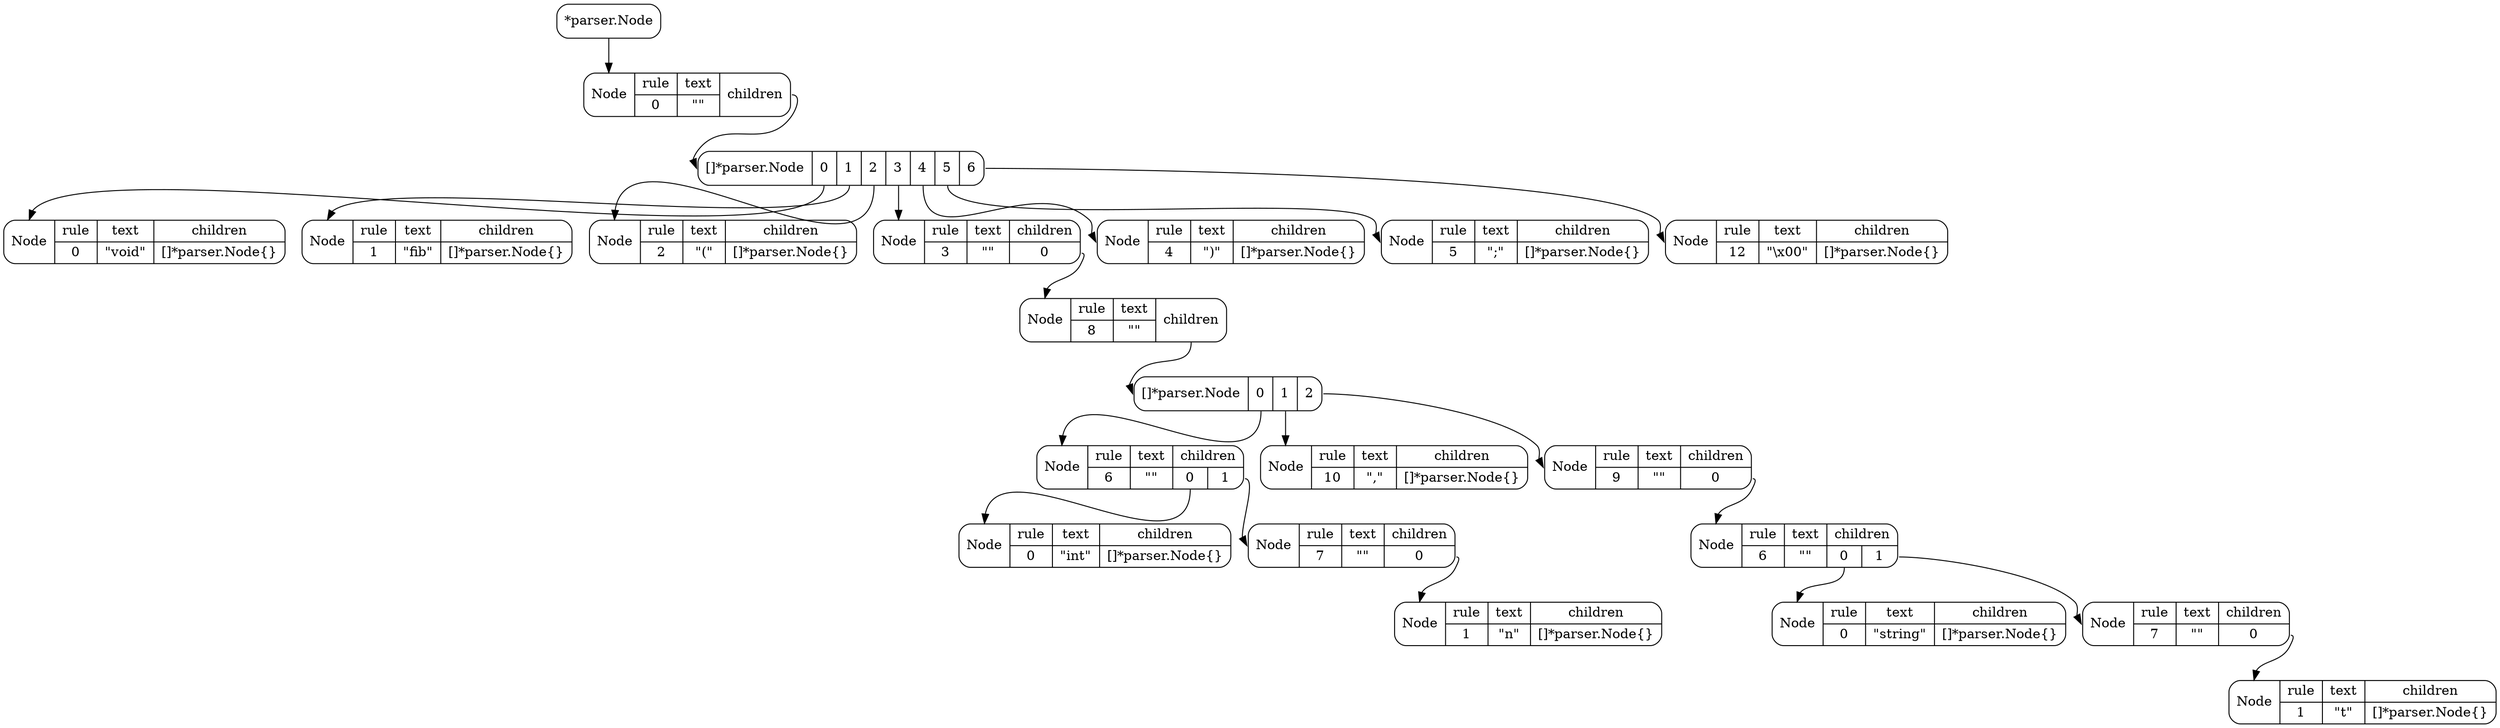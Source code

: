 digraph structs {
  node [shape=Mrecord];
  3 [label="<name> Node |{<f0> rule | 0} |{<f1> text | \"void\"} |{<f2> children | []*parser.Node\{\}}  "];
  5 [label="<name> Node |{<f0> rule | 1} |{<f1> text | \"fib\"} |{<f2> children | []*parser.Node\{\}}  "];
  7 [label="<name> Node |{<f0> rule | 2} |{<f1> text | \"(\"} |{<f2> children | []*parser.Node\{\}}  "];
  15 [label="<name> Node |{<f0> rule | 0} |{<f1> text | \"int\"} |{<f2> children | []*parser.Node\{\}}  "];
  19 [label="<name> Node |{<f0> rule | 1} |{<f1> text | \"n\"} |{<f2> children | []*parser.Node\{\}}  "];
  17:<18index0> -> 19:name;
  17 [label="<name> Node |{<f0> rule | 7} |{<f1> text | \"\"} |{<f2> children | {<18index0> 0}}  "];
  13:<14index0> -> 15:name;
  13:<14index1> -> 17:name;
  13 [label="<name> Node |{<f0> rule | 6} |{<f1> text | \"\"} |{<f2> children | {<14index0> 0|<14index1> 1}}  "];
  21 [label="<name> Node |{<f0> rule | 10} |{<f1> text | \",\"} |{<f2> children | []*parser.Node\{\}}  "];
  27 [label="<name> Node |{<f0> rule | 0} |{<f1> text | \"string\"} |{<f2> children | []*parser.Node\{\}}  "];
  31 [label="<name> Node |{<f0> rule | 1} |{<f1> text | \"t\"} |{<f2> children | []*parser.Node\{\}}  "];
  29:<30index0> -> 31:name;
  29 [label="<name> Node |{<f0> rule | 7} |{<f1> text | \"\"} |{<f2> children | {<30index0> 0}}  "];
  25:<26index0> -> 27:name;
  25:<26index1> -> 29:name;
  25 [label="<name> Node |{<f0> rule | 6} |{<f1> text | \"\"} |{<f2> children | {<26index0> 0|<26index1> 1}}  "];
  23:<24index0> -> 25:name;
  23 [label="<name> Node |{<f0> rule | 9} |{<f1> text | \"\"} |{<f2> children | {<24index0> 0}}  "];
  12:<12index0> -> 13:name;
  12:<12index1> -> 21:name;
  12:<12index2> -> 23:name;
  12 [label="<name> []*parser.Node |<12index0> 0|<12index1> 1|<12index2> 2 "];
  11 [label="<name> Node |{<f0> rule | 8} |{<f1> text | \"\"} |<f2> children "];
  11:f2 -> 12:name;
  9:<10index0> -> 11:name;
  9 [label="<name> Node |{<f0> rule | 3} |{<f1> text | \"\"} |{<f2> children | {<10index0> 0}}  "];
  33 [label="<name> Node |{<f0> rule | 4} |{<f1> text | \")\"} |{<f2> children | []*parser.Node\{\}}  "];
  35 [label="<name> Node |{<f0> rule | 5} |{<f1> text | \";\"} |{<f2> children | []*parser.Node\{\}}  "];
  37 [label="<name> Node |{<f0> rule | 12} |{<f1> text | \"\\x00\"} |{<f2> children | []*parser.Node\{\}}  "];
  2:<2index0> -> 3:name;
  2:<2index1> -> 5:name;
  2:<2index2> -> 7:name;
  2:<2index3> -> 9:name;
  2:<2index4> -> 33:name;
  2:<2index5> -> 35:name;
  2:<2index6> -> 37:name;
  2 [label="<name> []*parser.Node |<2index0> 0|<2index1> 1|<2index2> 2|<2index3> 3|<2index4> 4|<2index5> 5|<2index6> 6 "];
  1 [label="<name> Node |{<f0> rule | 0} |{<f1> text | \"\"} |<f2> children "];
  1:f2 -> 2:name;
  39 [label="<name> *parser.Node"];
  39:name -> 1:name;
}
